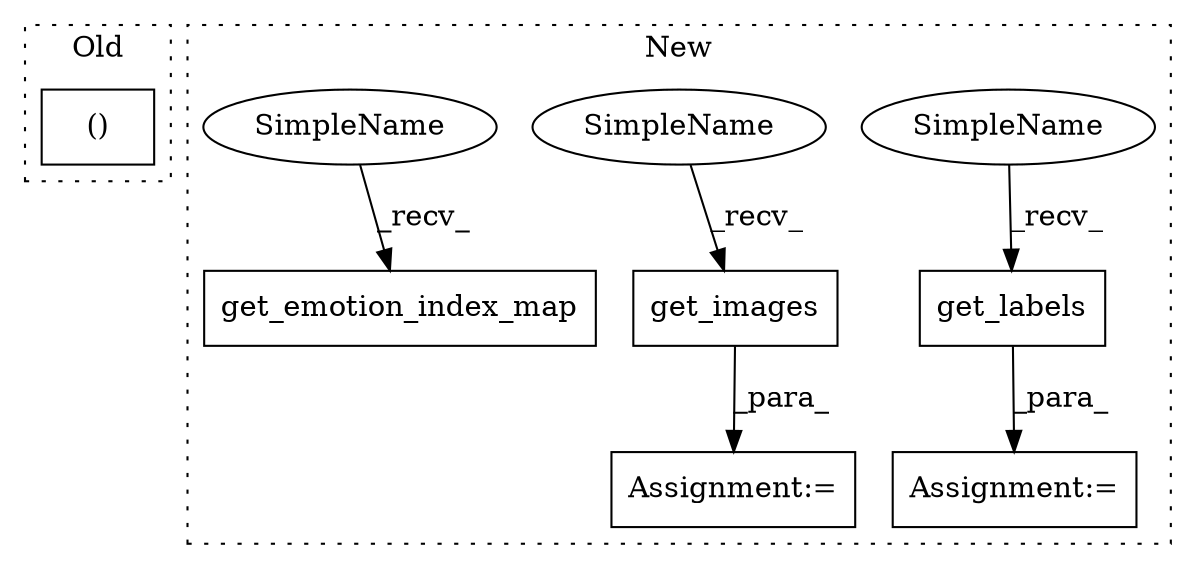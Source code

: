digraph G {
subgraph cluster0 {
1 [label="()" a="106" s="1007" l="53" shape="box"];
label = "Old";
style="dotted";
}
subgraph cluster1 {
2 [label="get_emotion_index_map" a="32" s="1581" l="23" shape="box"];
3 [label="get_images" a="32" s="1077" l="12" shape="box"];
4 [label="get_labels" a="32" s="1044" l="12" shape="box"];
5 [label="Assignment:=" a="7" s="1035" l="1" shape="box"];
6 [label="Assignment:=" a="7" s="1068" l="1" shape="box"];
7 [label="SimpleName" a="42" s="1036" l="7" shape="ellipse"];
8 [label="SimpleName" a="42" s="1069" l="7" shape="ellipse"];
9 [label="SimpleName" a="42" s="1573" l="7" shape="ellipse"];
label = "New";
style="dotted";
}
3 -> 6 [label="_para_"];
4 -> 5 [label="_para_"];
7 -> 4 [label="_recv_"];
8 -> 3 [label="_recv_"];
9 -> 2 [label="_recv_"];
}